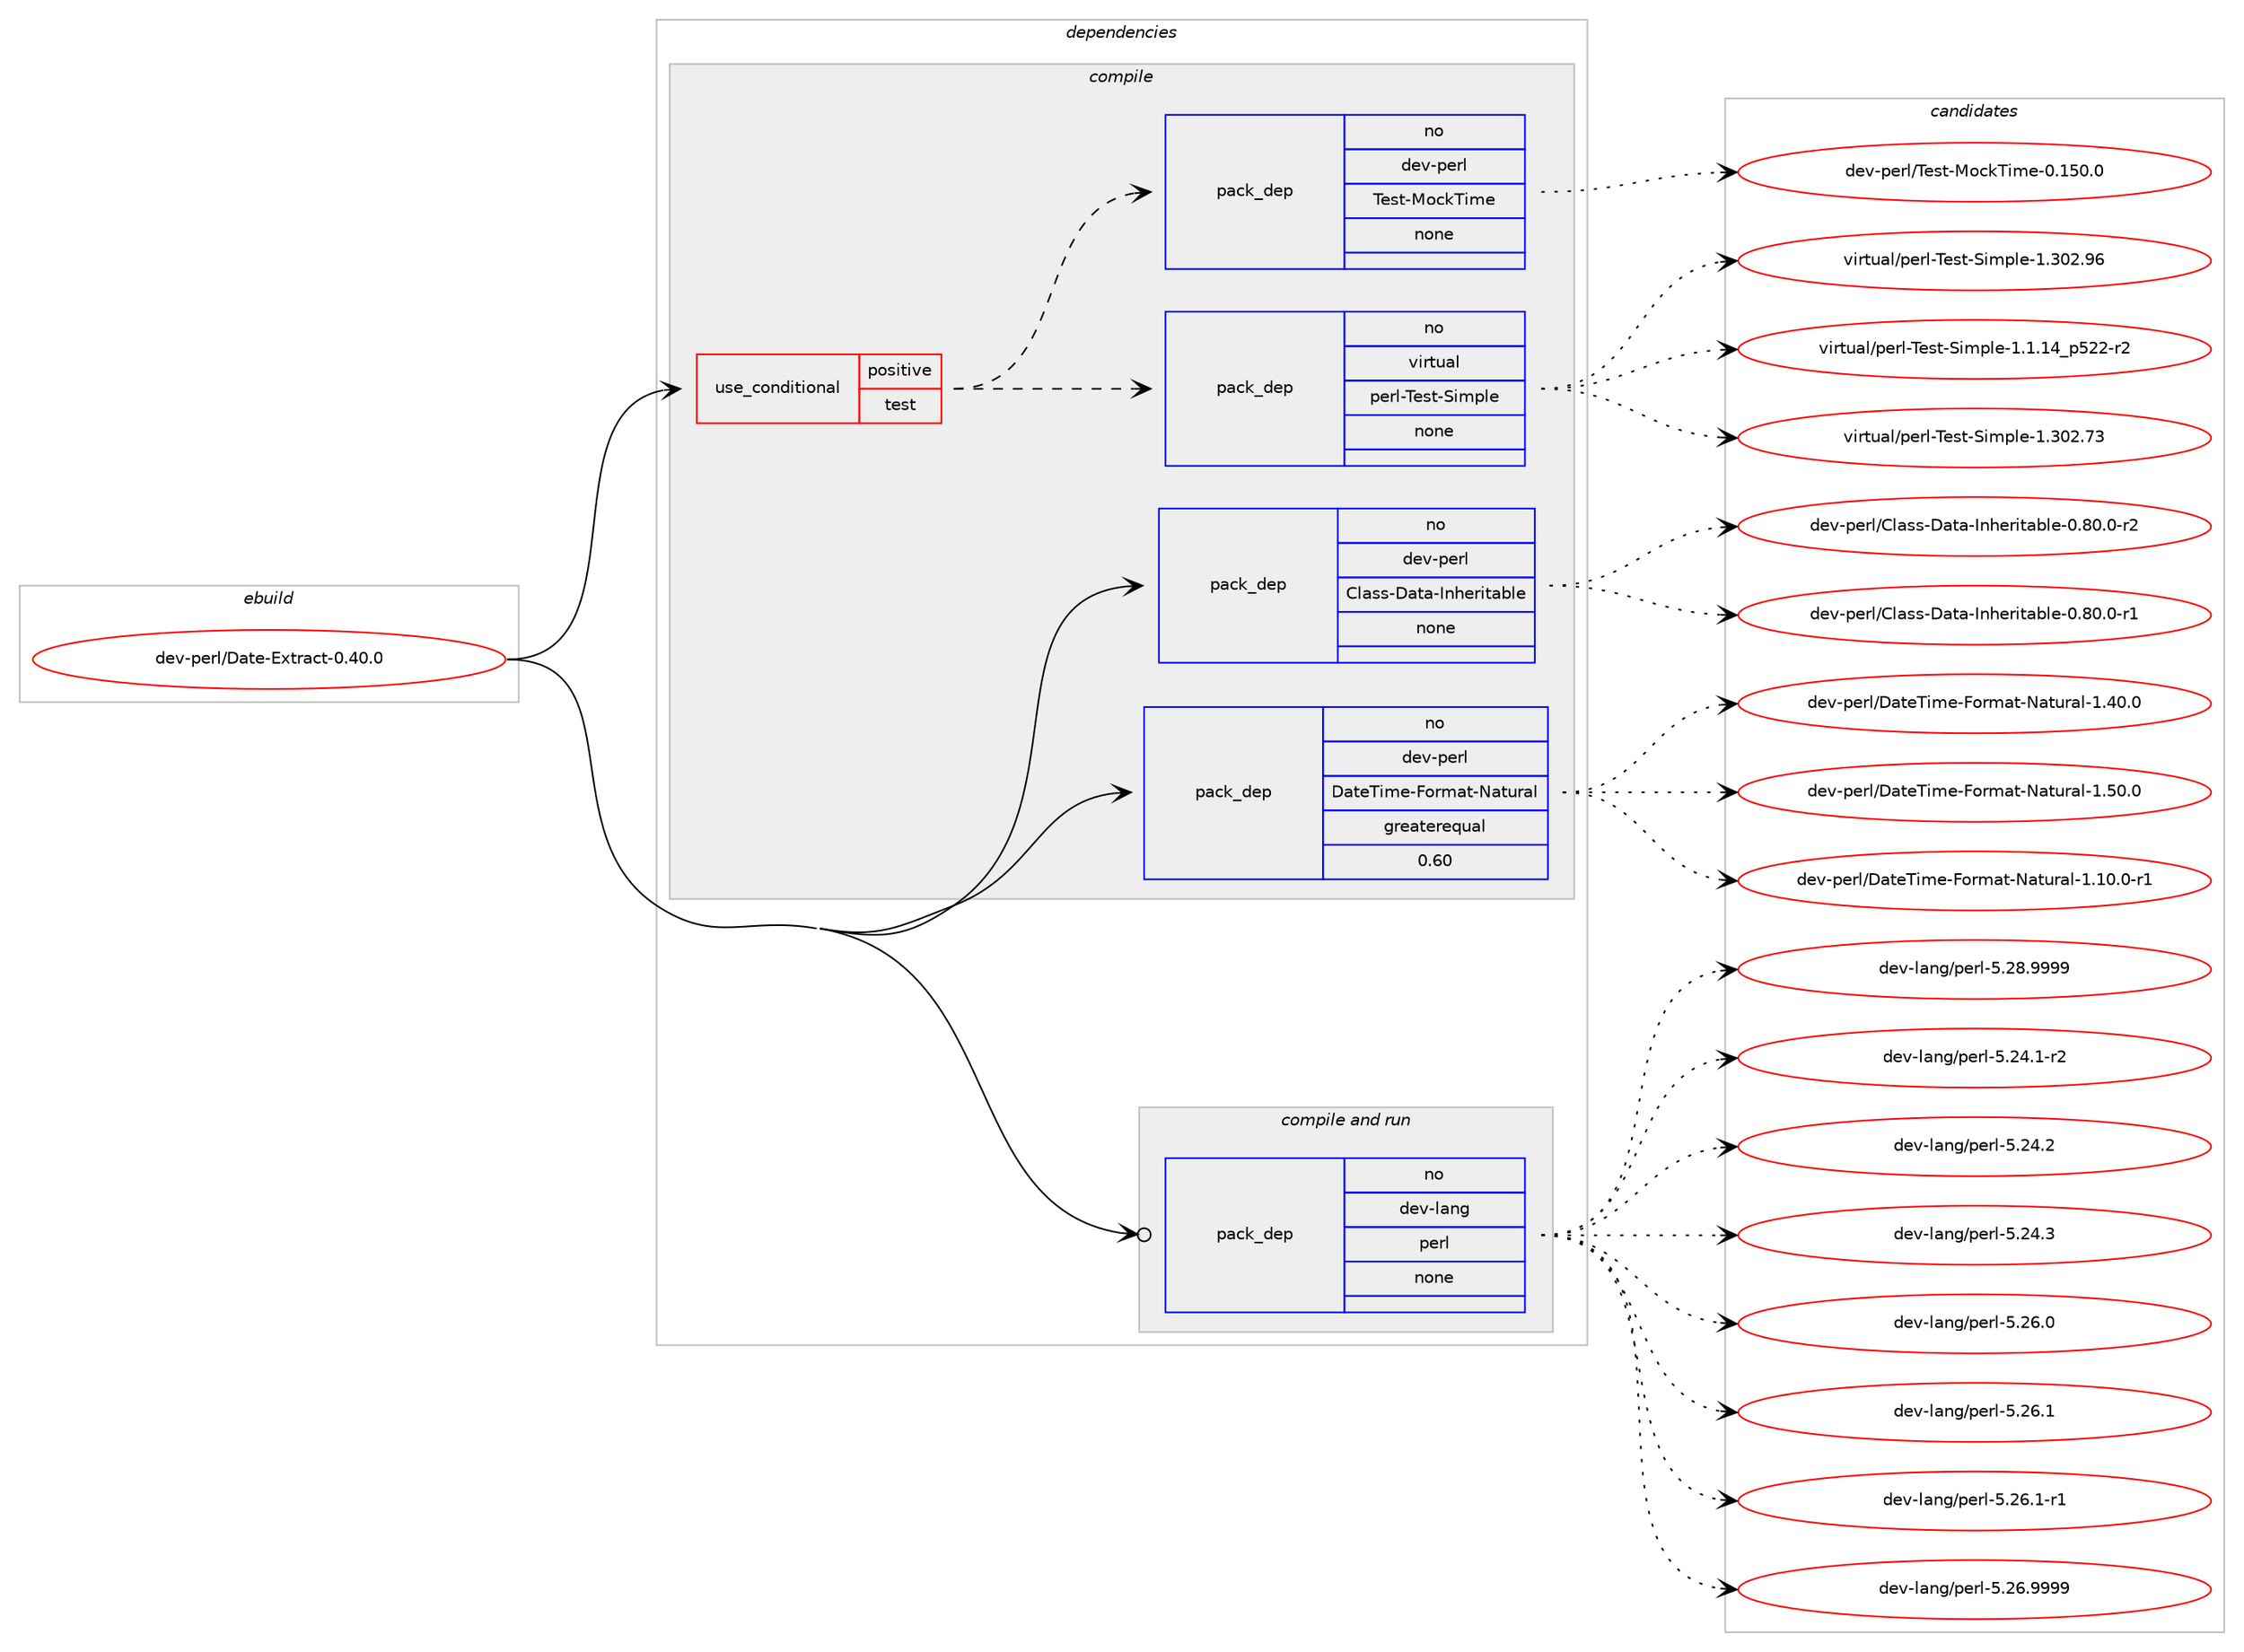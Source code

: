 digraph prolog {

# *************
# Graph options
# *************

newrank=true;
concentrate=true;
compound=true;
graph [rankdir=LR,fontname=Helvetica,fontsize=10,ranksep=1.5];#, ranksep=2.5, nodesep=0.2];
edge  [arrowhead=vee];
node  [fontname=Helvetica,fontsize=10];

# **********
# The ebuild
# **********

subgraph cluster_leftcol {
color=gray;
rank=same;
label=<<i>ebuild</i>>;
id [label="dev-perl/Date-Extract-0.40.0", color=red, width=4, href="../dev-perl/Date-Extract-0.40.0.svg"];
}

# ****************
# The dependencies
# ****************

subgraph cluster_midcol {
color=gray;
label=<<i>dependencies</i>>;
subgraph cluster_compile {
fillcolor="#eeeeee";
style=filled;
label=<<i>compile</i>>;
subgraph cond27013 {
dependency127855 [label=<<TABLE BORDER="0" CELLBORDER="1" CELLSPACING="0" CELLPADDING="4"><TR><TD ROWSPAN="3" CELLPADDING="10">use_conditional</TD></TR><TR><TD>positive</TD></TR><TR><TD>test</TD></TR></TABLE>>, shape=none, color=red];
subgraph pack97174 {
dependency127856 [label=<<TABLE BORDER="0" CELLBORDER="1" CELLSPACING="0" CELLPADDING="4" WIDTH="220"><TR><TD ROWSPAN="6" CELLPADDING="30">pack_dep</TD></TR><TR><TD WIDTH="110">no</TD></TR><TR><TD>virtual</TD></TR><TR><TD>perl-Test-Simple</TD></TR><TR><TD>none</TD></TR><TR><TD></TD></TR></TABLE>>, shape=none, color=blue];
}
dependency127855:e -> dependency127856:w [weight=20,style="dashed",arrowhead="vee"];
subgraph pack97175 {
dependency127857 [label=<<TABLE BORDER="0" CELLBORDER="1" CELLSPACING="0" CELLPADDING="4" WIDTH="220"><TR><TD ROWSPAN="6" CELLPADDING="30">pack_dep</TD></TR><TR><TD WIDTH="110">no</TD></TR><TR><TD>dev-perl</TD></TR><TR><TD>Test-MockTime</TD></TR><TR><TD>none</TD></TR><TR><TD></TD></TR></TABLE>>, shape=none, color=blue];
}
dependency127855:e -> dependency127857:w [weight=20,style="dashed",arrowhead="vee"];
}
id:e -> dependency127855:w [weight=20,style="solid",arrowhead="vee"];
subgraph pack97176 {
dependency127858 [label=<<TABLE BORDER="0" CELLBORDER="1" CELLSPACING="0" CELLPADDING="4" WIDTH="220"><TR><TD ROWSPAN="6" CELLPADDING="30">pack_dep</TD></TR><TR><TD WIDTH="110">no</TD></TR><TR><TD>dev-perl</TD></TR><TR><TD>Class-Data-Inheritable</TD></TR><TR><TD>none</TD></TR><TR><TD></TD></TR></TABLE>>, shape=none, color=blue];
}
id:e -> dependency127858:w [weight=20,style="solid",arrowhead="vee"];
subgraph pack97177 {
dependency127859 [label=<<TABLE BORDER="0" CELLBORDER="1" CELLSPACING="0" CELLPADDING="4" WIDTH="220"><TR><TD ROWSPAN="6" CELLPADDING="30">pack_dep</TD></TR><TR><TD WIDTH="110">no</TD></TR><TR><TD>dev-perl</TD></TR><TR><TD>DateTime-Format-Natural</TD></TR><TR><TD>greaterequal</TD></TR><TR><TD>0.60</TD></TR></TABLE>>, shape=none, color=blue];
}
id:e -> dependency127859:w [weight=20,style="solid",arrowhead="vee"];
}
subgraph cluster_compileandrun {
fillcolor="#eeeeee";
style=filled;
label=<<i>compile and run</i>>;
subgraph pack97178 {
dependency127860 [label=<<TABLE BORDER="0" CELLBORDER="1" CELLSPACING="0" CELLPADDING="4" WIDTH="220"><TR><TD ROWSPAN="6" CELLPADDING="30">pack_dep</TD></TR><TR><TD WIDTH="110">no</TD></TR><TR><TD>dev-lang</TD></TR><TR><TD>perl</TD></TR><TR><TD>none</TD></TR><TR><TD></TD></TR></TABLE>>, shape=none, color=blue];
}
id:e -> dependency127860:w [weight=20,style="solid",arrowhead="odotvee"];
}
subgraph cluster_run {
fillcolor="#eeeeee";
style=filled;
label=<<i>run</i>>;
}
}

# **************
# The candidates
# **************

subgraph cluster_choices {
rank=same;
color=gray;
label=<<i>candidates</i>>;

subgraph choice97174 {
color=black;
nodesep=1;
choice11810511411611797108471121011141084584101115116458310510911210810145494649464952951125350504511450 [label="virtual/perl-Test-Simple-1.1.14_p522-r2", color=red, width=4,href="../virtual/perl-Test-Simple-1.1.14_p522-r2.svg"];
choice118105114116117971084711210111410845841011151164583105109112108101454946514850465551 [label="virtual/perl-Test-Simple-1.302.73", color=red, width=4,href="../virtual/perl-Test-Simple-1.302.73.svg"];
choice118105114116117971084711210111410845841011151164583105109112108101454946514850465754 [label="virtual/perl-Test-Simple-1.302.96", color=red, width=4,href="../virtual/perl-Test-Simple-1.302.96.svg"];
dependency127856:e -> choice11810511411611797108471121011141084584101115116458310510911210810145494649464952951125350504511450:w [style=dotted,weight="100"];
dependency127856:e -> choice118105114116117971084711210111410845841011151164583105109112108101454946514850465551:w [style=dotted,weight="100"];
dependency127856:e -> choice118105114116117971084711210111410845841011151164583105109112108101454946514850465754:w [style=dotted,weight="100"];
}
subgraph choice97175 {
color=black;
nodesep=1;
choice100101118451121011141084784101115116457711199107841051091014548464953484648 [label="dev-perl/Test-MockTime-0.150.0", color=red, width=4,href="../dev-perl/Test-MockTime-0.150.0.svg"];
dependency127857:e -> choice100101118451121011141084784101115116457711199107841051091014548464953484648:w [style=dotted,weight="100"];
}
subgraph choice97176 {
color=black;
nodesep=1;
choice100101118451121011141084767108971151154568971169745731101041011141051169798108101454846564846484511449 [label="dev-perl/Class-Data-Inheritable-0.80.0-r1", color=red, width=4,href="../dev-perl/Class-Data-Inheritable-0.80.0-r1.svg"];
choice100101118451121011141084767108971151154568971169745731101041011141051169798108101454846564846484511450 [label="dev-perl/Class-Data-Inheritable-0.80.0-r2", color=red, width=4,href="../dev-perl/Class-Data-Inheritable-0.80.0-r2.svg"];
dependency127858:e -> choice100101118451121011141084767108971151154568971169745731101041011141051169798108101454846564846484511449:w [style=dotted,weight="100"];
dependency127858:e -> choice100101118451121011141084767108971151154568971169745731101041011141051169798108101454846564846484511450:w [style=dotted,weight="100"];
}
subgraph choice97177 {
color=black;
nodesep=1;
choice100101118451121011141084768971161018410510910145701111141099711645789711611711497108454946494846484511449 [label="dev-perl/DateTime-Format-Natural-1.10.0-r1", color=red, width=4,href="../dev-perl/DateTime-Format-Natural-1.10.0-r1.svg"];
choice10010111845112101114108476897116101841051091014570111114109971164578971161171149710845494652484648 [label="dev-perl/DateTime-Format-Natural-1.40.0", color=red, width=4,href="../dev-perl/DateTime-Format-Natural-1.40.0.svg"];
choice10010111845112101114108476897116101841051091014570111114109971164578971161171149710845494653484648 [label="dev-perl/DateTime-Format-Natural-1.50.0", color=red, width=4,href="../dev-perl/DateTime-Format-Natural-1.50.0.svg"];
dependency127859:e -> choice100101118451121011141084768971161018410510910145701111141099711645789711611711497108454946494846484511449:w [style=dotted,weight="100"];
dependency127859:e -> choice10010111845112101114108476897116101841051091014570111114109971164578971161171149710845494652484648:w [style=dotted,weight="100"];
dependency127859:e -> choice10010111845112101114108476897116101841051091014570111114109971164578971161171149710845494653484648:w [style=dotted,weight="100"];
}
subgraph choice97178 {
color=black;
nodesep=1;
choice100101118451089711010347112101114108455346505246494511450 [label="dev-lang/perl-5.24.1-r2", color=red, width=4,href="../dev-lang/perl-5.24.1-r2.svg"];
choice10010111845108971101034711210111410845534650524650 [label="dev-lang/perl-5.24.2", color=red, width=4,href="../dev-lang/perl-5.24.2.svg"];
choice10010111845108971101034711210111410845534650524651 [label="dev-lang/perl-5.24.3", color=red, width=4,href="../dev-lang/perl-5.24.3.svg"];
choice10010111845108971101034711210111410845534650544648 [label="dev-lang/perl-5.26.0", color=red, width=4,href="../dev-lang/perl-5.26.0.svg"];
choice10010111845108971101034711210111410845534650544649 [label="dev-lang/perl-5.26.1", color=red, width=4,href="../dev-lang/perl-5.26.1.svg"];
choice100101118451089711010347112101114108455346505446494511449 [label="dev-lang/perl-5.26.1-r1", color=red, width=4,href="../dev-lang/perl-5.26.1-r1.svg"];
choice10010111845108971101034711210111410845534650544657575757 [label="dev-lang/perl-5.26.9999", color=red, width=4,href="../dev-lang/perl-5.26.9999.svg"];
choice10010111845108971101034711210111410845534650564657575757 [label="dev-lang/perl-5.28.9999", color=red, width=4,href="../dev-lang/perl-5.28.9999.svg"];
dependency127860:e -> choice100101118451089711010347112101114108455346505246494511450:w [style=dotted,weight="100"];
dependency127860:e -> choice10010111845108971101034711210111410845534650524650:w [style=dotted,weight="100"];
dependency127860:e -> choice10010111845108971101034711210111410845534650524651:w [style=dotted,weight="100"];
dependency127860:e -> choice10010111845108971101034711210111410845534650544648:w [style=dotted,weight="100"];
dependency127860:e -> choice10010111845108971101034711210111410845534650544649:w [style=dotted,weight="100"];
dependency127860:e -> choice100101118451089711010347112101114108455346505446494511449:w [style=dotted,weight="100"];
dependency127860:e -> choice10010111845108971101034711210111410845534650544657575757:w [style=dotted,weight="100"];
dependency127860:e -> choice10010111845108971101034711210111410845534650564657575757:w [style=dotted,weight="100"];
}
}

}
